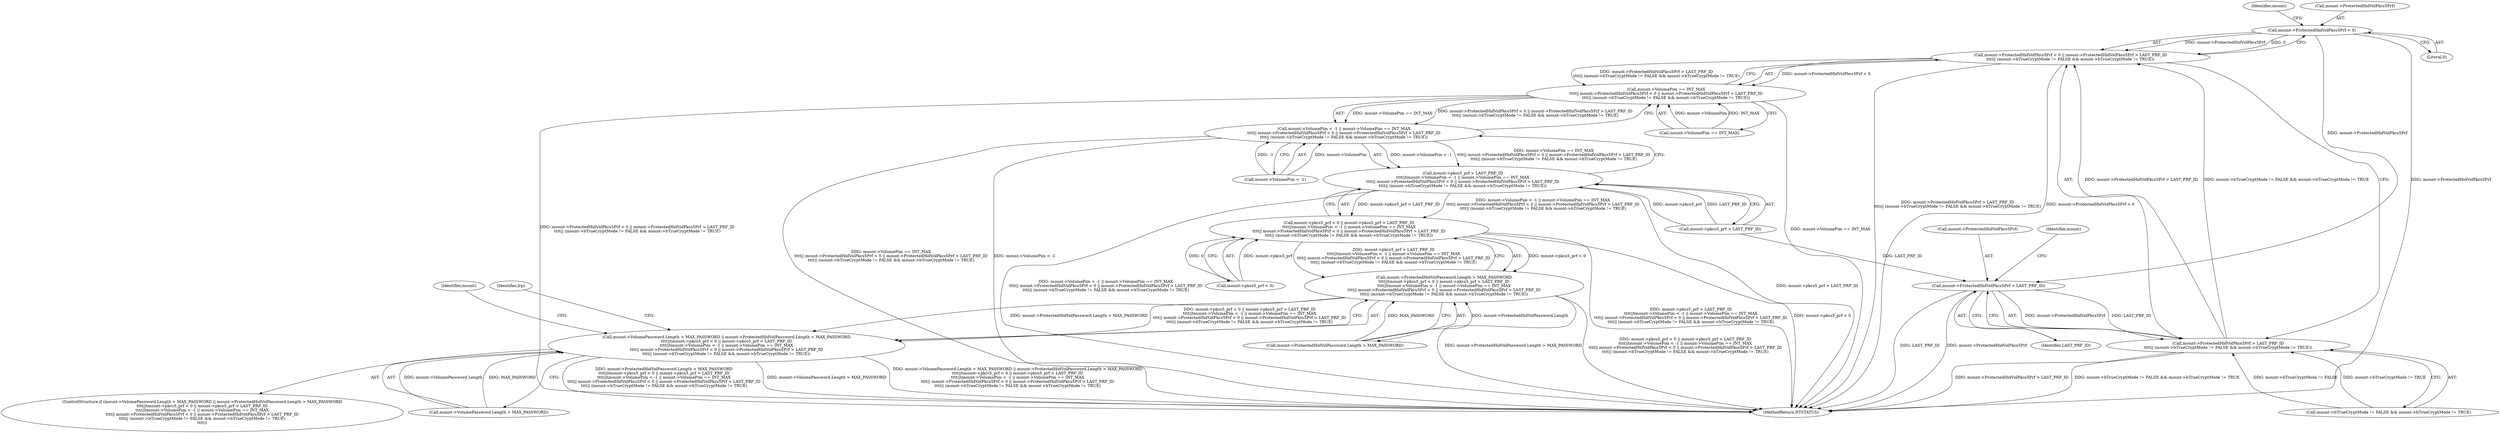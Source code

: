 digraph "0_VeraCrypt_f30f9339c9a0b9bbcc6f5ad38804af39db1f479e@pointer" {
"1002458" [label="(Call,mount->ProtectedHidVolPkcs5Prf < 0)"];
"1002457" [label="(Call,mount->ProtectedHidVolPkcs5Prf < 0 || mount->ProtectedHidVolPkcs5Prf > LAST_PRF_ID\n\t\t\t\t|| (mount->bTrueCryptMode != FALSE && mount->bTrueCryptMode != TRUE))"];
"1002451" [label="(Call,mount->VolumePim == INT_MAX\n\t\t\t\t|| mount->ProtectedHidVolPkcs5Prf < 0 || mount->ProtectedHidVolPkcs5Prf > LAST_PRF_ID\n\t\t\t\t|| (mount->bTrueCryptMode != FALSE && mount->bTrueCryptMode != TRUE))"];
"1002444" [label="(Call,mount->VolumePim < -1 || mount->VolumePim == INT_MAX\n\t\t\t\t|| mount->ProtectedHidVolPkcs5Prf < 0 || mount->ProtectedHidVolPkcs5Prf > LAST_PRF_ID\n\t\t\t\t|| (mount->bTrueCryptMode != FALSE && mount->bTrueCryptMode != TRUE))"];
"1002438" [label="(Call,mount->pkcs5_prf > LAST_PRF_ID\n\t\t\t\t||\tmount->VolumePim < -1 || mount->VolumePim == INT_MAX\n\t\t\t\t|| mount->ProtectedHidVolPkcs5Prf < 0 || mount->ProtectedHidVolPkcs5Prf > LAST_PRF_ID\n\t\t\t\t|| (mount->bTrueCryptMode != FALSE && mount->bTrueCryptMode != TRUE))"];
"1002432" [label="(Call,mount->pkcs5_prf < 0 || mount->pkcs5_prf > LAST_PRF_ID\n\t\t\t\t||\tmount->VolumePim < -1 || mount->VolumePim == INT_MAX\n\t\t\t\t|| mount->ProtectedHidVolPkcs5Prf < 0 || mount->ProtectedHidVolPkcs5Prf > LAST_PRF_ID\n\t\t\t\t|| (mount->bTrueCryptMode != FALSE && mount->bTrueCryptMode != TRUE))"];
"1002424" [label="(Call,mount->ProtectedHidVolPassword.Length > MAX_PASSWORD\n\t\t\t\t||\tmount->pkcs5_prf < 0 || mount->pkcs5_prf > LAST_PRF_ID\n\t\t\t\t||\tmount->VolumePim < -1 || mount->VolumePim == INT_MAX\n\t\t\t\t|| mount->ProtectedHidVolPkcs5Prf < 0 || mount->ProtectedHidVolPkcs5Prf > LAST_PRF_ID\n\t\t\t\t|| (mount->bTrueCryptMode != FALSE && mount->bTrueCryptMode != TRUE))"];
"1002416" [label="(Call,mount->VolumePassword.Length > MAX_PASSWORD || mount->ProtectedHidVolPassword.Length > MAX_PASSWORD\n\t\t\t\t||\tmount->pkcs5_prf < 0 || mount->pkcs5_prf > LAST_PRF_ID\n\t\t\t\t||\tmount->VolumePim < -1 || mount->VolumePim == INT_MAX\n\t\t\t\t|| mount->ProtectedHidVolPkcs5Prf < 0 || mount->ProtectedHidVolPkcs5Prf > LAST_PRF_ID\n\t\t\t\t|| (mount->bTrueCryptMode != FALSE && mount->bTrueCryptMode != TRUE))"];
"1002464" [label="(Call,mount->ProtectedHidVolPkcs5Prf > LAST_PRF_ID)"];
"1002463" [label="(Call,mount->ProtectedHidVolPkcs5Prf > LAST_PRF_ID\n\t\t\t\t|| (mount->bTrueCryptMode != FALSE && mount->bTrueCryptMode != TRUE))"];
"1002472" [label="(Identifier,mount)"];
"1002445" [label="(Call,mount->VolumePim < -1)"];
"1002458" [label="(Call,mount->ProtectedHidVolPkcs5Prf < 0)"];
"1002452" [label="(Call,mount->VolumePim == INT_MAX)"];
"1002464" [label="(Call,mount->ProtectedHidVolPkcs5Prf > LAST_PRF_ID)"];
"1002438" [label="(Call,mount->pkcs5_prf > LAST_PRF_ID\n\t\t\t\t||\tmount->VolumePim < -1 || mount->VolumePim == INT_MAX\n\t\t\t\t|| mount->ProtectedHidVolPkcs5Prf < 0 || mount->ProtectedHidVolPkcs5Prf > LAST_PRF_ID\n\t\t\t\t|| (mount->bTrueCryptMode != FALSE && mount->bTrueCryptMode != TRUE))"];
"1002462" [label="(Literal,0)"];
"1002457" [label="(Call,mount->ProtectedHidVolPkcs5Prf < 0 || mount->ProtectedHidVolPkcs5Prf > LAST_PRF_ID\n\t\t\t\t|| (mount->bTrueCryptMode != FALSE && mount->bTrueCryptMode != TRUE))"];
"1002424" [label="(Call,mount->ProtectedHidVolPassword.Length > MAX_PASSWORD\n\t\t\t\t||\tmount->pkcs5_prf < 0 || mount->pkcs5_prf > LAST_PRF_ID\n\t\t\t\t||\tmount->VolumePim < -1 || mount->VolumePim == INT_MAX\n\t\t\t\t|| mount->ProtectedHidVolPkcs5Prf < 0 || mount->ProtectedHidVolPkcs5Prf > LAST_PRF_ID\n\t\t\t\t|| (mount->bTrueCryptMode != FALSE && mount->bTrueCryptMode != TRUE))"];
"1002415" [label="(ControlStructure,if (mount->VolumePassword.Length > MAX_PASSWORD || mount->ProtectedHidVolPassword.Length > MAX_PASSWORD\n\t\t\t\t||\tmount->pkcs5_prf < 0 || mount->pkcs5_prf > LAST_PRF_ID\n\t\t\t\t||\tmount->VolumePim < -1 || mount->VolumePim == INT_MAX\n\t\t\t\t|| mount->ProtectedHidVolPkcs5Prf < 0 || mount->ProtectedHidVolPkcs5Prf > LAST_PRF_ID\n\t\t\t\t|| (mount->bTrueCryptMode != FALSE && mount->bTrueCryptMode != TRUE)\n\t\t\t\t))"];
"1002425" [label="(Call,mount->ProtectedHidVolPassword.Length > MAX_PASSWORD)"];
"1002498" [label="(Identifier,mount)"];
"1002468" [label="(Identifier,LAST_PRF_ID)"];
"1002466" [label="(Identifier,mount)"];
"1002469" [label="(Call,mount->bTrueCryptMode != FALSE && mount->bTrueCryptMode != TRUE)"];
"1002417" [label="(Call,mount->VolumePassword.Length > MAX_PASSWORD)"];
"1002465" [label="(Call,mount->ProtectedHidVolPkcs5Prf)"];
"1002432" [label="(Call,mount->pkcs5_prf < 0 || mount->pkcs5_prf > LAST_PRF_ID\n\t\t\t\t||\tmount->VolumePim < -1 || mount->VolumePim == INT_MAX\n\t\t\t\t|| mount->ProtectedHidVolPkcs5Prf < 0 || mount->ProtectedHidVolPkcs5Prf > LAST_PRF_ID\n\t\t\t\t|| (mount->bTrueCryptMode != FALSE && mount->bTrueCryptMode != TRUE))"];
"1003125" [label="(MethodReturn,NTSTATUS)"];
"1002439" [label="(Call,mount->pkcs5_prf > LAST_PRF_ID)"];
"1002463" [label="(Call,mount->ProtectedHidVolPkcs5Prf > LAST_PRF_ID\n\t\t\t\t|| (mount->bTrueCryptMode != FALSE && mount->bTrueCryptMode != TRUE))"];
"1002459" [label="(Call,mount->ProtectedHidVolPkcs5Prf)"];
"1002416" [label="(Call,mount->VolumePassword.Length > MAX_PASSWORD || mount->ProtectedHidVolPassword.Length > MAX_PASSWORD\n\t\t\t\t||\tmount->pkcs5_prf < 0 || mount->pkcs5_prf > LAST_PRF_ID\n\t\t\t\t||\tmount->VolumePim < -1 || mount->VolumePim == INT_MAX\n\t\t\t\t|| mount->ProtectedHidVolPkcs5Prf < 0 || mount->ProtectedHidVolPkcs5Prf > LAST_PRF_ID\n\t\t\t\t|| (mount->bTrueCryptMode != FALSE && mount->bTrueCryptMode != TRUE))"];
"1002444" [label="(Call,mount->VolumePim < -1 || mount->VolumePim == INT_MAX\n\t\t\t\t|| mount->ProtectedHidVolPkcs5Prf < 0 || mount->ProtectedHidVolPkcs5Prf > LAST_PRF_ID\n\t\t\t\t|| (mount->bTrueCryptMode != FALSE && mount->bTrueCryptMode != TRUE))"];
"1002451" [label="(Call,mount->VolumePim == INT_MAX\n\t\t\t\t|| mount->ProtectedHidVolPkcs5Prf < 0 || mount->ProtectedHidVolPkcs5Prf > LAST_PRF_ID\n\t\t\t\t|| (mount->bTrueCryptMode != FALSE && mount->bTrueCryptMode != TRUE))"];
"1002484" [label="(Identifier,Irp)"];
"1002433" [label="(Call,mount->pkcs5_prf < 0)"];
"1002458" -> "1002457"  [label="AST: "];
"1002458" -> "1002462"  [label="CFG: "];
"1002459" -> "1002458"  [label="AST: "];
"1002462" -> "1002458"  [label="AST: "];
"1002466" -> "1002458"  [label="CFG: "];
"1002457" -> "1002458"  [label="CFG: "];
"1002458" -> "1003125"  [label="DDG: mount->ProtectedHidVolPkcs5Prf"];
"1002458" -> "1002457"  [label="DDG: mount->ProtectedHidVolPkcs5Prf"];
"1002458" -> "1002457"  [label="DDG: 0"];
"1002458" -> "1002464"  [label="DDG: mount->ProtectedHidVolPkcs5Prf"];
"1002457" -> "1002451"  [label="AST: "];
"1002457" -> "1002463"  [label="CFG: "];
"1002463" -> "1002457"  [label="AST: "];
"1002451" -> "1002457"  [label="CFG: "];
"1002457" -> "1003125"  [label="DDG: mount->ProtectedHidVolPkcs5Prf > LAST_PRF_ID\n\t\t\t\t|| (mount->bTrueCryptMode != FALSE && mount->bTrueCryptMode != TRUE)"];
"1002457" -> "1003125"  [label="DDG: mount->ProtectedHidVolPkcs5Prf < 0"];
"1002457" -> "1002451"  [label="DDG: mount->ProtectedHidVolPkcs5Prf < 0"];
"1002457" -> "1002451"  [label="DDG: mount->ProtectedHidVolPkcs5Prf > LAST_PRF_ID\n\t\t\t\t|| (mount->bTrueCryptMode != FALSE && mount->bTrueCryptMode != TRUE)"];
"1002463" -> "1002457"  [label="DDG: mount->ProtectedHidVolPkcs5Prf > LAST_PRF_ID"];
"1002463" -> "1002457"  [label="DDG: mount->bTrueCryptMode != FALSE && mount->bTrueCryptMode != TRUE"];
"1002451" -> "1002444"  [label="AST: "];
"1002451" -> "1002452"  [label="CFG: "];
"1002452" -> "1002451"  [label="AST: "];
"1002444" -> "1002451"  [label="CFG: "];
"1002451" -> "1003125"  [label="DDG: mount->ProtectedHidVolPkcs5Prf < 0 || mount->ProtectedHidVolPkcs5Prf > LAST_PRF_ID\n\t\t\t\t|| (mount->bTrueCryptMode != FALSE && mount->bTrueCryptMode != TRUE)"];
"1002451" -> "1003125"  [label="DDG: mount->VolumePim == INT_MAX"];
"1002451" -> "1002444"  [label="DDG: mount->VolumePim == INT_MAX"];
"1002451" -> "1002444"  [label="DDG: mount->ProtectedHidVolPkcs5Prf < 0 || mount->ProtectedHidVolPkcs5Prf > LAST_PRF_ID\n\t\t\t\t|| (mount->bTrueCryptMode != FALSE && mount->bTrueCryptMode != TRUE)"];
"1002452" -> "1002451"  [label="DDG: mount->VolumePim"];
"1002452" -> "1002451"  [label="DDG: INT_MAX"];
"1002444" -> "1002438"  [label="AST: "];
"1002444" -> "1002445"  [label="CFG: "];
"1002445" -> "1002444"  [label="AST: "];
"1002438" -> "1002444"  [label="CFG: "];
"1002444" -> "1003125"  [label="DDG: mount->VolumePim == INT_MAX\n\t\t\t\t|| mount->ProtectedHidVolPkcs5Prf < 0 || mount->ProtectedHidVolPkcs5Prf > LAST_PRF_ID\n\t\t\t\t|| (mount->bTrueCryptMode != FALSE && mount->bTrueCryptMode != TRUE)"];
"1002444" -> "1003125"  [label="DDG: mount->VolumePim < -1"];
"1002444" -> "1002438"  [label="DDG: mount->VolumePim < -1"];
"1002444" -> "1002438"  [label="DDG: mount->VolumePim == INT_MAX\n\t\t\t\t|| mount->ProtectedHidVolPkcs5Prf < 0 || mount->ProtectedHidVolPkcs5Prf > LAST_PRF_ID\n\t\t\t\t|| (mount->bTrueCryptMode != FALSE && mount->bTrueCryptMode != TRUE)"];
"1002445" -> "1002444"  [label="DDG: mount->VolumePim"];
"1002445" -> "1002444"  [label="DDG: -1"];
"1002438" -> "1002432"  [label="AST: "];
"1002438" -> "1002439"  [label="CFG: "];
"1002439" -> "1002438"  [label="AST: "];
"1002432" -> "1002438"  [label="CFG: "];
"1002438" -> "1003125"  [label="DDG: mount->pkcs5_prf > LAST_PRF_ID"];
"1002438" -> "1003125"  [label="DDG: mount->VolumePim < -1 || mount->VolumePim == INT_MAX\n\t\t\t\t|| mount->ProtectedHidVolPkcs5Prf < 0 || mount->ProtectedHidVolPkcs5Prf > LAST_PRF_ID\n\t\t\t\t|| (mount->bTrueCryptMode != FALSE && mount->bTrueCryptMode != TRUE)"];
"1002438" -> "1002432"  [label="DDG: mount->pkcs5_prf > LAST_PRF_ID"];
"1002438" -> "1002432"  [label="DDG: mount->VolumePim < -1 || mount->VolumePim == INT_MAX\n\t\t\t\t|| mount->ProtectedHidVolPkcs5Prf < 0 || mount->ProtectedHidVolPkcs5Prf > LAST_PRF_ID\n\t\t\t\t|| (mount->bTrueCryptMode != FALSE && mount->bTrueCryptMode != TRUE)"];
"1002439" -> "1002438"  [label="DDG: mount->pkcs5_prf"];
"1002439" -> "1002438"  [label="DDG: LAST_PRF_ID"];
"1002432" -> "1002424"  [label="AST: "];
"1002432" -> "1002433"  [label="CFG: "];
"1002433" -> "1002432"  [label="AST: "];
"1002424" -> "1002432"  [label="CFG: "];
"1002432" -> "1003125"  [label="DDG: mount->pkcs5_prf > LAST_PRF_ID\n\t\t\t\t||\tmount->VolumePim < -1 || mount->VolumePim == INT_MAX\n\t\t\t\t|| mount->ProtectedHidVolPkcs5Prf < 0 || mount->ProtectedHidVolPkcs5Prf > LAST_PRF_ID\n\t\t\t\t|| (mount->bTrueCryptMode != FALSE && mount->bTrueCryptMode != TRUE)"];
"1002432" -> "1003125"  [label="DDG: mount->pkcs5_prf < 0"];
"1002432" -> "1002424"  [label="DDG: mount->pkcs5_prf < 0"];
"1002432" -> "1002424"  [label="DDG: mount->pkcs5_prf > LAST_PRF_ID\n\t\t\t\t||\tmount->VolumePim < -1 || mount->VolumePim == INT_MAX\n\t\t\t\t|| mount->ProtectedHidVolPkcs5Prf < 0 || mount->ProtectedHidVolPkcs5Prf > LAST_PRF_ID\n\t\t\t\t|| (mount->bTrueCryptMode != FALSE && mount->bTrueCryptMode != TRUE)"];
"1002433" -> "1002432"  [label="DDG: mount->pkcs5_prf"];
"1002433" -> "1002432"  [label="DDG: 0"];
"1002424" -> "1002416"  [label="AST: "];
"1002424" -> "1002425"  [label="CFG: "];
"1002425" -> "1002424"  [label="AST: "];
"1002416" -> "1002424"  [label="CFG: "];
"1002424" -> "1003125"  [label="DDG: mount->pkcs5_prf < 0 || mount->pkcs5_prf > LAST_PRF_ID\n\t\t\t\t||\tmount->VolumePim < -1 || mount->VolumePim == INT_MAX\n\t\t\t\t|| mount->ProtectedHidVolPkcs5Prf < 0 || mount->ProtectedHidVolPkcs5Prf > LAST_PRF_ID\n\t\t\t\t|| (mount->bTrueCryptMode != FALSE && mount->bTrueCryptMode != TRUE)"];
"1002424" -> "1003125"  [label="DDG: mount->ProtectedHidVolPassword.Length > MAX_PASSWORD"];
"1002424" -> "1002416"  [label="DDG: mount->ProtectedHidVolPassword.Length > MAX_PASSWORD"];
"1002424" -> "1002416"  [label="DDG: mount->pkcs5_prf < 0 || mount->pkcs5_prf > LAST_PRF_ID\n\t\t\t\t||\tmount->VolumePim < -1 || mount->VolumePim == INT_MAX\n\t\t\t\t|| mount->ProtectedHidVolPkcs5Prf < 0 || mount->ProtectedHidVolPkcs5Prf > LAST_PRF_ID\n\t\t\t\t|| (mount->bTrueCryptMode != FALSE && mount->bTrueCryptMode != TRUE)"];
"1002425" -> "1002424"  [label="DDG: mount->ProtectedHidVolPassword.Length"];
"1002425" -> "1002424"  [label="DDG: MAX_PASSWORD"];
"1002416" -> "1002415"  [label="AST: "];
"1002416" -> "1002417"  [label="CFG: "];
"1002417" -> "1002416"  [label="AST: "];
"1002484" -> "1002416"  [label="CFG: "];
"1002498" -> "1002416"  [label="CFG: "];
"1002416" -> "1003125"  [label="DDG: mount->ProtectedHidVolPassword.Length > MAX_PASSWORD\n\t\t\t\t||\tmount->pkcs5_prf < 0 || mount->pkcs5_prf > LAST_PRF_ID\n\t\t\t\t||\tmount->VolumePim < -1 || mount->VolumePim == INT_MAX\n\t\t\t\t|| mount->ProtectedHidVolPkcs5Prf < 0 || mount->ProtectedHidVolPkcs5Prf > LAST_PRF_ID\n\t\t\t\t|| (mount->bTrueCryptMode != FALSE && mount->bTrueCryptMode != TRUE)"];
"1002416" -> "1003125"  [label="DDG: mount->VolumePassword.Length > MAX_PASSWORD"];
"1002416" -> "1003125"  [label="DDG: mount->VolumePassword.Length > MAX_PASSWORD || mount->ProtectedHidVolPassword.Length > MAX_PASSWORD\n\t\t\t\t||\tmount->pkcs5_prf < 0 || mount->pkcs5_prf > LAST_PRF_ID\n\t\t\t\t||\tmount->VolumePim < -1 || mount->VolumePim == INT_MAX\n\t\t\t\t|| mount->ProtectedHidVolPkcs5Prf < 0 || mount->ProtectedHidVolPkcs5Prf > LAST_PRF_ID\n\t\t\t\t|| (mount->bTrueCryptMode != FALSE && mount->bTrueCryptMode != TRUE)"];
"1002417" -> "1002416"  [label="DDG: mount->VolumePassword.Length"];
"1002417" -> "1002416"  [label="DDG: MAX_PASSWORD"];
"1002464" -> "1002463"  [label="AST: "];
"1002464" -> "1002468"  [label="CFG: "];
"1002465" -> "1002464"  [label="AST: "];
"1002468" -> "1002464"  [label="AST: "];
"1002472" -> "1002464"  [label="CFG: "];
"1002463" -> "1002464"  [label="CFG: "];
"1002464" -> "1003125"  [label="DDG: LAST_PRF_ID"];
"1002464" -> "1003125"  [label="DDG: mount->ProtectedHidVolPkcs5Prf"];
"1002464" -> "1002463"  [label="DDG: mount->ProtectedHidVolPkcs5Prf"];
"1002464" -> "1002463"  [label="DDG: LAST_PRF_ID"];
"1002439" -> "1002464"  [label="DDG: LAST_PRF_ID"];
"1002463" -> "1002469"  [label="CFG: "];
"1002469" -> "1002463"  [label="AST: "];
"1002463" -> "1003125"  [label="DDG: mount->ProtectedHidVolPkcs5Prf > LAST_PRF_ID"];
"1002463" -> "1003125"  [label="DDG: mount->bTrueCryptMode != FALSE && mount->bTrueCryptMode != TRUE"];
"1002469" -> "1002463"  [label="DDG: mount->bTrueCryptMode != FALSE"];
"1002469" -> "1002463"  [label="DDG: mount->bTrueCryptMode != TRUE"];
}
